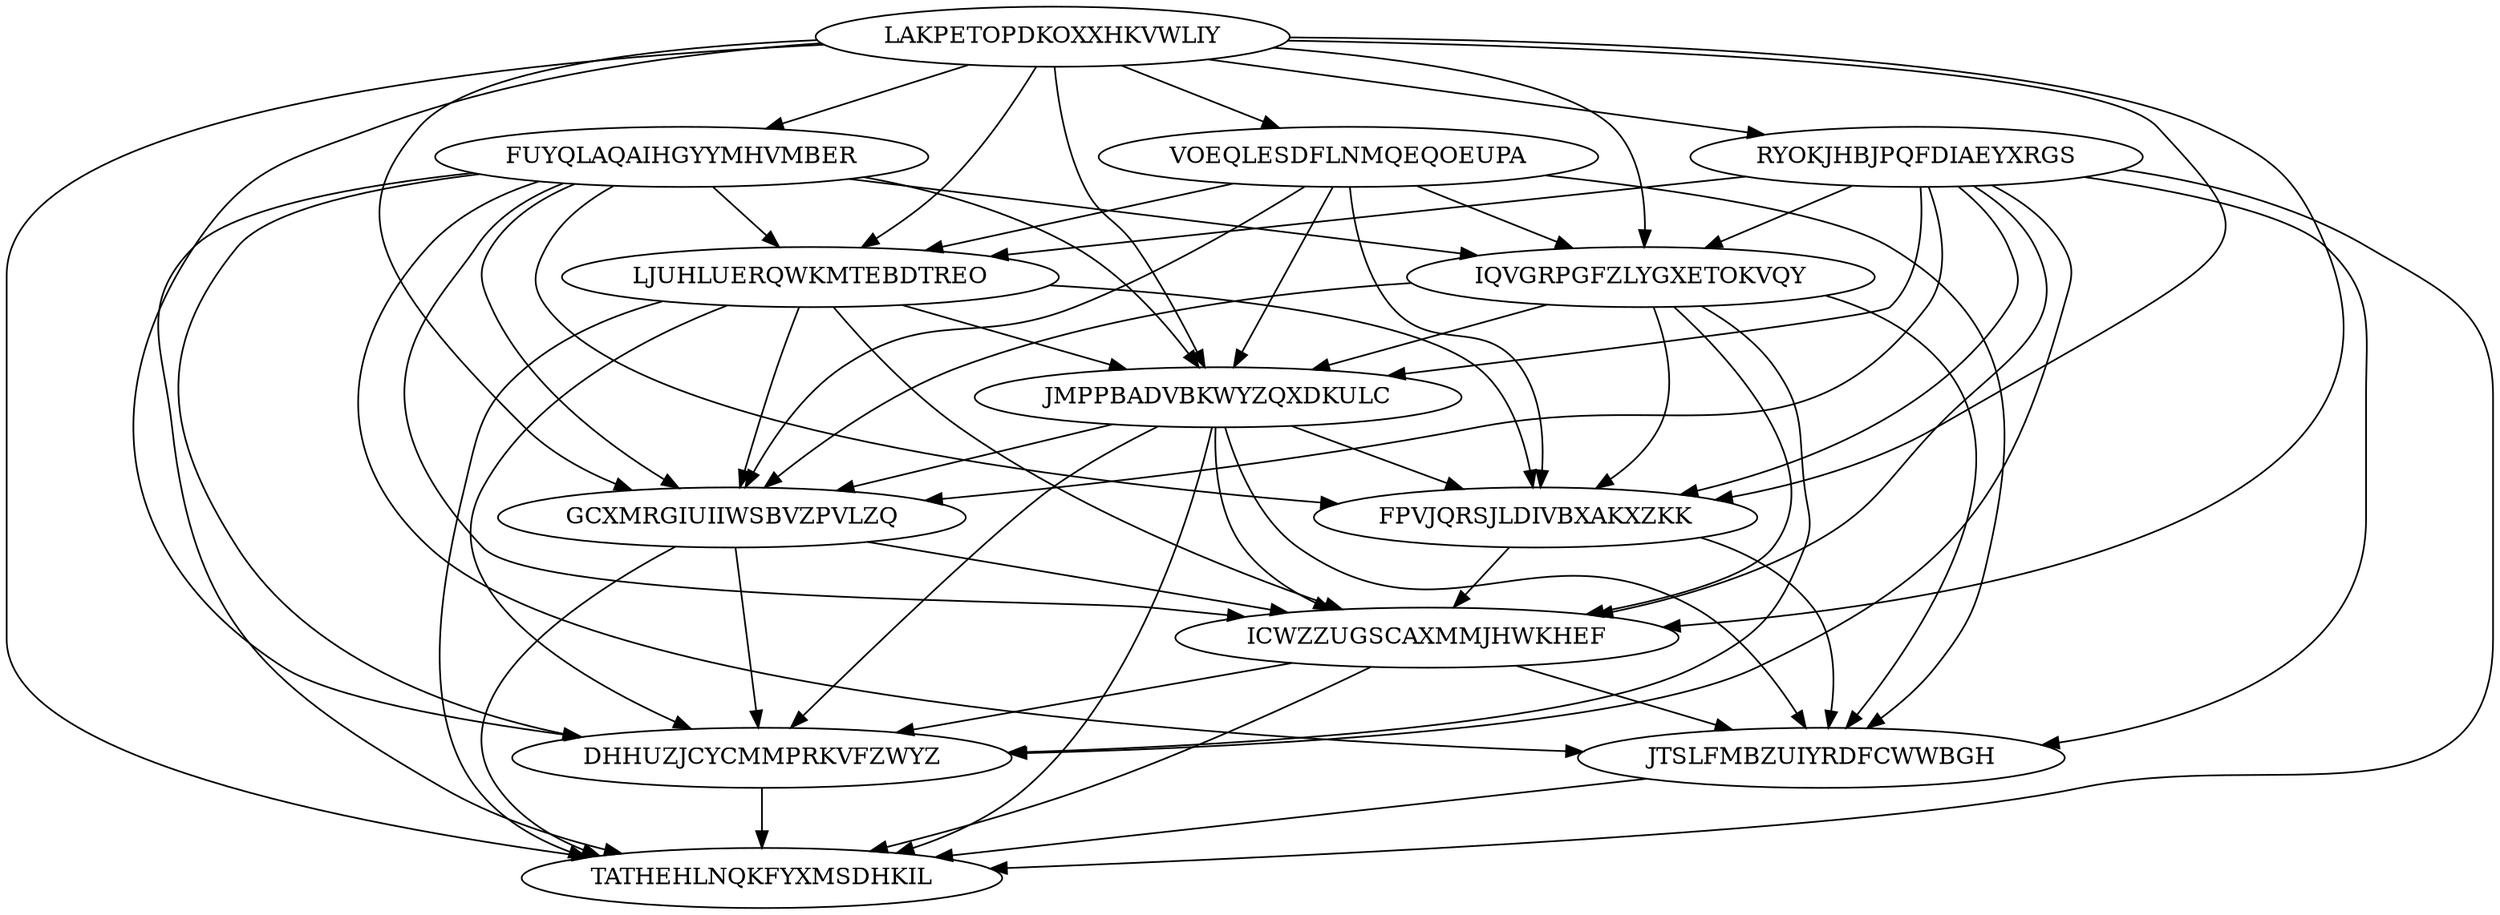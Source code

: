 digraph N13M63 {
	LAKPETOPDKOXXHKVWLIY	[Weight=15];
	VOEQLESDFLNMQEQOEUPA	[Weight=14];
	RYOKJHBJPQFDIAEYXRGS	[Weight=14];
	FUYQLAQAIHGYYMHVMBER	[Weight=11];
	LJUHLUERQWKMTEBDTREO	[Weight=16];
	IQVGRPGFZLYGXETOKVQY	[Weight=19];
	JMPPBADVBKWYZQXDKULC	[Weight=15];
	GCXMRGIUIIWSBVZPVLZQ	[Weight=13];
	FPVJQRSJLDIVBXAKXZKK	[Weight=14];
	ICWZZUGSCAXMMJHWKHEF	[Weight=20];
	DHHUZJCYCMMPRKVFZWYZ	[Weight=14];
	JTSLFMBZUIYRDFCWWBGH	[Weight=10];
	TATHEHLNQKFYXMSDHKIL	[Weight=18];
	VOEQLESDFLNMQEQOEUPA -> LJUHLUERQWKMTEBDTREO [Weight=11];
	ICWZZUGSCAXMMJHWKHEF -> JTSLFMBZUIYRDFCWWBGH [Weight=14];
	JMPPBADVBKWYZQXDKULC -> FPVJQRSJLDIVBXAKXZKK [Weight=19];
	RYOKJHBJPQFDIAEYXRGS -> JTSLFMBZUIYRDFCWWBGH [Weight=10];
	IQVGRPGFZLYGXETOKVQY -> FPVJQRSJLDIVBXAKXZKK [Weight=17];
	VOEQLESDFLNMQEQOEUPA -> IQVGRPGFZLYGXETOKVQY [Weight=18];
	GCXMRGIUIIWSBVZPVLZQ -> TATHEHLNQKFYXMSDHKIL [Weight=14];
	JMPPBADVBKWYZQXDKULC -> JTSLFMBZUIYRDFCWWBGH [Weight=12];
	LAKPETOPDKOXXHKVWLIY -> LJUHLUERQWKMTEBDTREO [Weight=14];
	IQVGRPGFZLYGXETOKVQY -> JTSLFMBZUIYRDFCWWBGH [Weight=10];
	FUYQLAQAIHGYYMHVMBER -> IQVGRPGFZLYGXETOKVQY [Weight=13];
	JMPPBADVBKWYZQXDKULC -> ICWZZUGSCAXMMJHWKHEF [Weight=17];
	FUYQLAQAIHGYYMHVMBER -> GCXMRGIUIIWSBVZPVLZQ [Weight=11];
	FUYQLAQAIHGYYMHVMBER -> TATHEHLNQKFYXMSDHKIL [Weight=18];
	FUYQLAQAIHGYYMHVMBER -> FPVJQRSJLDIVBXAKXZKK [Weight=14];
	JTSLFMBZUIYRDFCWWBGH -> TATHEHLNQKFYXMSDHKIL [Weight=15];
	RYOKJHBJPQFDIAEYXRGS -> JMPPBADVBKWYZQXDKULC [Weight=20];
	LAKPETOPDKOXXHKVWLIY -> ICWZZUGSCAXMMJHWKHEF [Weight=15];
	FUYQLAQAIHGYYMHVMBER -> LJUHLUERQWKMTEBDTREO [Weight=17];
	VOEQLESDFLNMQEQOEUPA -> JTSLFMBZUIYRDFCWWBGH [Weight=17];
	RYOKJHBJPQFDIAEYXRGS -> FPVJQRSJLDIVBXAKXZKK [Weight=20];
	RYOKJHBJPQFDIAEYXRGS -> TATHEHLNQKFYXMSDHKIL [Weight=20];
	LJUHLUERQWKMTEBDTREO -> TATHEHLNQKFYXMSDHKIL [Weight=20];
	FUYQLAQAIHGYYMHVMBER -> ICWZZUGSCAXMMJHWKHEF [Weight=12];
	JMPPBADVBKWYZQXDKULC -> DHHUZJCYCMMPRKVFZWYZ [Weight=14];
	VOEQLESDFLNMQEQOEUPA -> JMPPBADVBKWYZQXDKULC [Weight=10];
	LAKPETOPDKOXXHKVWLIY -> IQVGRPGFZLYGXETOKVQY [Weight=17];
	LJUHLUERQWKMTEBDTREO -> GCXMRGIUIIWSBVZPVLZQ [Weight=17];
	LJUHLUERQWKMTEBDTREO -> DHHUZJCYCMMPRKVFZWYZ [Weight=19];
	JMPPBADVBKWYZQXDKULC -> GCXMRGIUIIWSBVZPVLZQ [Weight=18];
	FUYQLAQAIHGYYMHVMBER -> JTSLFMBZUIYRDFCWWBGH [Weight=13];
	LAKPETOPDKOXXHKVWLIY -> RYOKJHBJPQFDIAEYXRGS [Weight=10];
	GCXMRGIUIIWSBVZPVLZQ -> DHHUZJCYCMMPRKVFZWYZ [Weight=18];
	IQVGRPGFZLYGXETOKVQY -> DHHUZJCYCMMPRKVFZWYZ [Weight=10];
	RYOKJHBJPQFDIAEYXRGS -> ICWZZUGSCAXMMJHWKHEF [Weight=17];
	RYOKJHBJPQFDIAEYXRGS -> GCXMRGIUIIWSBVZPVLZQ [Weight=14];
	IQVGRPGFZLYGXETOKVQY -> ICWZZUGSCAXMMJHWKHEF [Weight=11];
	IQVGRPGFZLYGXETOKVQY -> GCXMRGIUIIWSBVZPVLZQ [Weight=19];
	LAKPETOPDKOXXHKVWLIY -> FPVJQRSJLDIVBXAKXZKK [Weight=14];
	FPVJQRSJLDIVBXAKXZKK -> ICWZZUGSCAXMMJHWKHEF [Weight=11];
	LJUHLUERQWKMTEBDTREO -> FPVJQRSJLDIVBXAKXZKK [Weight=17];
	LAKPETOPDKOXXHKVWLIY -> TATHEHLNQKFYXMSDHKIL [Weight=16];
	FPVJQRSJLDIVBXAKXZKK -> JTSLFMBZUIYRDFCWWBGH [Weight=19];
	RYOKJHBJPQFDIAEYXRGS -> LJUHLUERQWKMTEBDTREO [Weight=15];
	FUYQLAQAIHGYYMHVMBER -> JMPPBADVBKWYZQXDKULC [Weight=16];
	LJUHLUERQWKMTEBDTREO -> JMPPBADVBKWYZQXDKULC [Weight=19];
	VOEQLESDFLNMQEQOEUPA -> GCXMRGIUIIWSBVZPVLZQ [Weight=14];
	IQVGRPGFZLYGXETOKVQY -> JMPPBADVBKWYZQXDKULC [Weight=20];
	LJUHLUERQWKMTEBDTREO -> ICWZZUGSCAXMMJHWKHEF [Weight=14];
	RYOKJHBJPQFDIAEYXRGS -> DHHUZJCYCMMPRKVFZWYZ [Weight=12];
	ICWZZUGSCAXMMJHWKHEF -> DHHUZJCYCMMPRKVFZWYZ [Weight=11];
	LAKPETOPDKOXXHKVWLIY -> JMPPBADVBKWYZQXDKULC [Weight=12];
	FUYQLAQAIHGYYMHVMBER -> DHHUZJCYCMMPRKVFZWYZ [Weight=11];
	LAKPETOPDKOXXHKVWLIY -> DHHUZJCYCMMPRKVFZWYZ [Weight=15];
	LAKPETOPDKOXXHKVWLIY -> GCXMRGIUIIWSBVZPVLZQ [Weight=15];
	JMPPBADVBKWYZQXDKULC -> TATHEHLNQKFYXMSDHKIL [Weight=11];
	DHHUZJCYCMMPRKVFZWYZ -> TATHEHLNQKFYXMSDHKIL [Weight=14];
	VOEQLESDFLNMQEQOEUPA -> FPVJQRSJLDIVBXAKXZKK [Weight=14];
	LAKPETOPDKOXXHKVWLIY -> VOEQLESDFLNMQEQOEUPA [Weight=18];
	RYOKJHBJPQFDIAEYXRGS -> IQVGRPGFZLYGXETOKVQY [Weight=15];
	ICWZZUGSCAXMMJHWKHEF -> TATHEHLNQKFYXMSDHKIL [Weight=12];
	LAKPETOPDKOXXHKVWLIY -> FUYQLAQAIHGYYMHVMBER [Weight=10];
	GCXMRGIUIIWSBVZPVLZQ -> ICWZZUGSCAXMMJHWKHEF [Weight=17];
}
